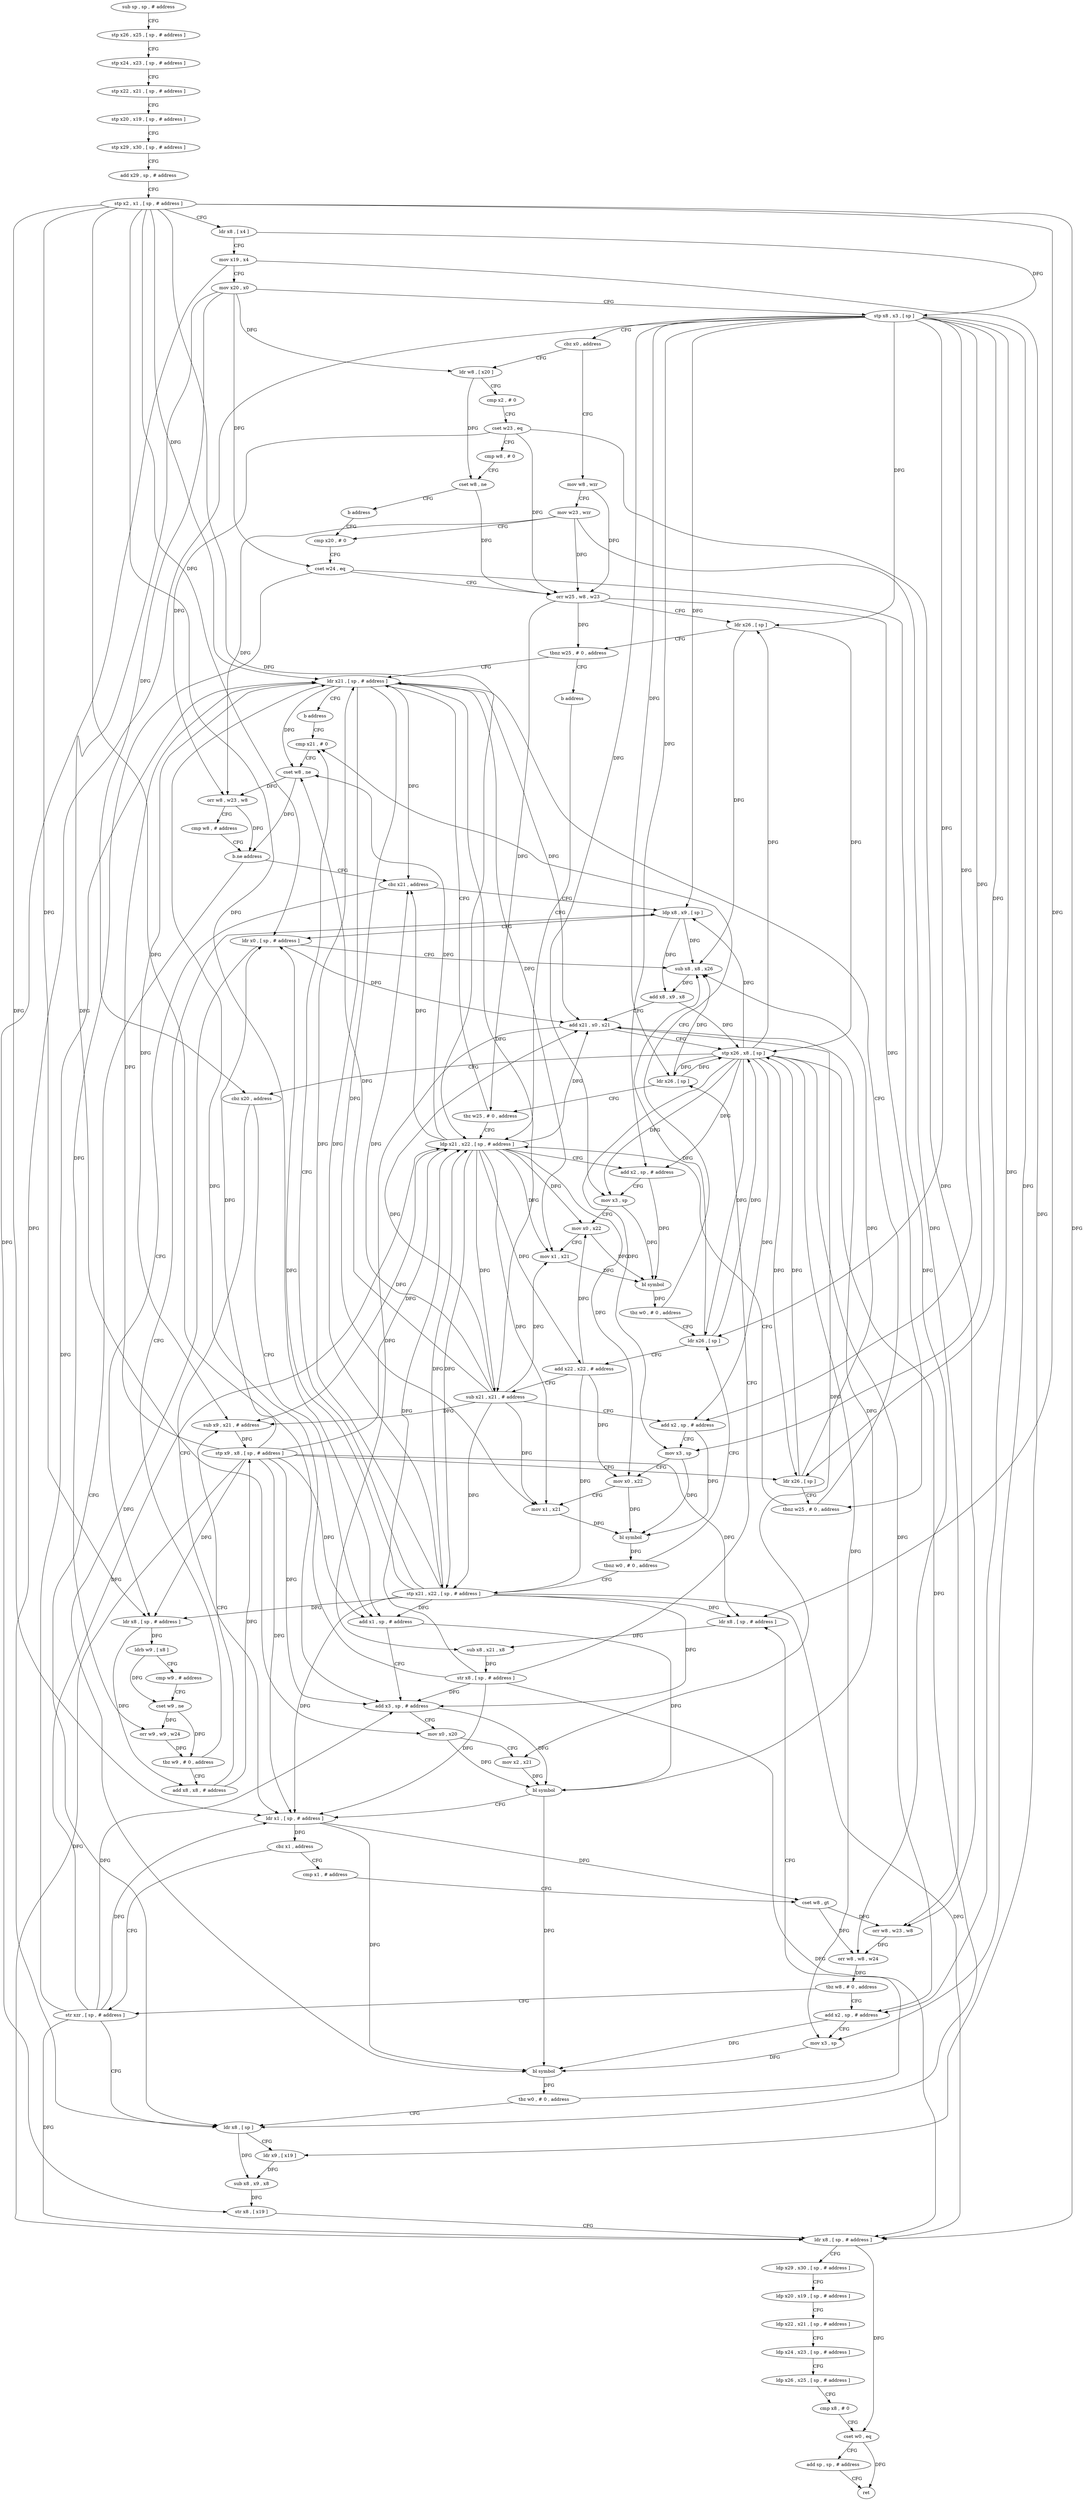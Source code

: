digraph "func" {
"4203788" [label = "sub sp , sp , # address" ]
"4203792" [label = "stp x26 , x25 , [ sp , # address ]" ]
"4203796" [label = "stp x24 , x23 , [ sp , # address ]" ]
"4203800" [label = "stp x22 , x21 , [ sp , # address ]" ]
"4203804" [label = "stp x20 , x19 , [ sp , # address ]" ]
"4203808" [label = "stp x29 , x30 , [ sp , # address ]" ]
"4203812" [label = "add x29 , sp , # address" ]
"4203816" [label = "stp x2 , x1 , [ sp , # address ]" ]
"4203820" [label = "ldr x8 , [ x4 ]" ]
"4203824" [label = "mov x19 , x4" ]
"4203828" [label = "mov x20 , x0" ]
"4203832" [label = "stp x8 , x3 , [ sp ]" ]
"4203836" [label = "cbz x0 , address" ]
"4203864" [label = "mov w8 , wzr" ]
"4203840" [label = "ldr w8 , [ x20 ]" ]
"4203868" [label = "mov w23 , wzr" ]
"4203872" [label = "cmp x20 , # 0" ]
"4203844" [label = "cmp x2 , # 0" ]
"4203848" [label = "cset w23 , eq" ]
"4203852" [label = "cmp w8 , # 0" ]
"4203856" [label = "cset w8 , ne" ]
"4203860" [label = "b address" ]
"4204144" [label = "ldr x21 , [ sp , # address ]" ]
"4204148" [label = "b address" ]
"4203984" [label = "cmp x21 , # 0" ]
"4203892" [label = "b address" ]
"4203916" [label = "ldp x21 , x22 , [ sp , # address ]" ]
"4203876" [label = "cset w24 , eq" ]
"4203880" [label = "orr w25 , w8 , w23" ]
"4203884" [label = "ldr x26 , [ sp ]" ]
"4203888" [label = "tbnz w25 , # 0 , address" ]
"4203988" [label = "cset w8 , ne" ]
"4203992" [label = "orr w8 , w23 , w8" ]
"4203996" [label = "cmp w8 , # address" ]
"4204000" [label = "b.ne address" ]
"4204156" [label = "ldr x8 , [ sp ]" ]
"4204004" [label = "cbz x21 , address" ]
"4203920" [label = "add x2 , sp , # address" ]
"4203924" [label = "mov x3 , sp" ]
"4203928" [label = "mov x0 , x22" ]
"4203932" [label = "mov x1 , x21" ]
"4203936" [label = "bl symbol" ]
"4203940" [label = "tbz w0 , # 0 , address" ]
"4203944" [label = "ldr x26 , [ sp ]" ]
"4204160" [label = "ldr x9 , [ x19 ]" ]
"4204164" [label = "sub x8 , x9 , x8" ]
"4204168" [label = "str x8 , [ x19 ]" ]
"4204172" [label = "ldr x8 , [ sp , # address ]" ]
"4204176" [label = "ldp x29 , x30 , [ sp , # address ]" ]
"4204180" [label = "ldp x20 , x19 , [ sp , # address ]" ]
"4204184" [label = "ldp x22 , x21 , [ sp , # address ]" ]
"4204188" [label = "ldp x24 , x23 , [ sp , # address ]" ]
"4204192" [label = "ldp x26 , x25 , [ sp , # address ]" ]
"4204196" [label = "cmp x8 , # 0" ]
"4204200" [label = "cset w0 , eq" ]
"4204204" [label = "add sp , sp , # address" ]
"4204208" [label = "ret" ]
"4204032" [label = "ldp x8 , x9 , [ sp ]" ]
"4204008" [label = "ldr x8 , [ sp , # address ]" ]
"4203948" [label = "add x22 , x22 , # address" ]
"4203952" [label = "sub x21 , x21 , # address" ]
"4203956" [label = "add x2 , sp , # address" ]
"4203960" [label = "mov x3 , sp" ]
"4203964" [label = "mov x0 , x22" ]
"4203968" [label = "mov x1 , x21" ]
"4203972" [label = "bl symbol" ]
"4203976" [label = "tbnz w0 , # 0 , address" ]
"4203980" [label = "stp x21 , x22 , [ sp , # address ]" ]
"4204036" [label = "ldr x0 , [ sp , # address ]" ]
"4204040" [label = "sub x8 , x8 , x26" ]
"4204044" [label = "add x8 , x9 , x8" ]
"4204048" [label = "add x21 , x0 , x21" ]
"4204052" [label = "stp x26 , x8 , [ sp ]" ]
"4204056" [label = "cbz x20 , address" ]
"4204080" [label = "ldr x1 , [ sp , # address ]" ]
"4204060" [label = "add x1 , sp , # address" ]
"4204012" [label = "ldrb w9 , [ x8 ]" ]
"4204016" [label = "cmp w9 , # address" ]
"4204020" [label = "cset w9 , ne" ]
"4204024" [label = "orr w9 , w9 , w24" ]
"4204028" [label = "tbz w9 , # 0 , address" ]
"4203896" [label = "add x8 , x8 , # address" ]
"4204084" [label = "cbz x1 , address" ]
"4204152" [label = "str xzr , [ sp , # address ]" ]
"4204088" [label = "cmp x1 , # address" ]
"4204064" [label = "add x3 , sp , # address" ]
"4204068" [label = "mov x0 , x20" ]
"4204072" [label = "mov x2 , x21" ]
"4204076" [label = "bl symbol" ]
"4203900" [label = "sub x9 , x21 , # address" ]
"4203904" [label = "stp x9 , x8 , [ sp , # address ]" ]
"4203908" [label = "ldr x26 , [ sp ]" ]
"4203912" [label = "tbnz w25 , # 0 , address" ]
"4204092" [label = "cset w8 , gt" ]
"4204096" [label = "orr w8 , w23 , w8" ]
"4204100" [label = "orr w8 , w8 , w24" ]
"4204104" [label = "tbz w8 , # 0 , address" ]
"4204108" [label = "add x2 , sp , # address" ]
"4204112" [label = "mov x3 , sp" ]
"4204116" [label = "bl symbol" ]
"4204120" [label = "tbz w0 , # 0 , address" ]
"4204124" [label = "ldr x8 , [ sp , # address ]" ]
"4204128" [label = "sub x8 , x21 , x8" ]
"4204132" [label = "str x8 , [ sp , # address ]" ]
"4204136" [label = "ldr x26 , [ sp ]" ]
"4204140" [label = "tbz w25 , # 0 , address" ]
"4203788" -> "4203792" [ label = "CFG" ]
"4203792" -> "4203796" [ label = "CFG" ]
"4203796" -> "4203800" [ label = "CFG" ]
"4203800" -> "4203804" [ label = "CFG" ]
"4203804" -> "4203808" [ label = "CFG" ]
"4203808" -> "4203812" [ label = "CFG" ]
"4203812" -> "4203816" [ label = "CFG" ]
"4203816" -> "4203820" [ label = "CFG" ]
"4203816" -> "4204144" [ label = "DFG" ]
"4203816" -> "4203916" [ label = "DFG" ]
"4203816" -> "4204172" [ label = "DFG" ]
"4203816" -> "4204080" [ label = "DFG" ]
"4203816" -> "4204036" [ label = "DFG" ]
"4203816" -> "4204008" [ label = "DFG" ]
"4203816" -> "4204124" [ label = "DFG" ]
"4203816" -> "4204060" [ label = "DFG" ]
"4203816" -> "4204064" [ label = "DFG" ]
"4203820" -> "4203824" [ label = "CFG" ]
"4203820" -> "4203832" [ label = "DFG" ]
"4203824" -> "4203828" [ label = "CFG" ]
"4203824" -> "4204160" [ label = "DFG" ]
"4203824" -> "4204168" [ label = "DFG" ]
"4203828" -> "4203832" [ label = "CFG" ]
"4203828" -> "4203840" [ label = "DFG" ]
"4203828" -> "4203876" [ label = "DFG" ]
"4203828" -> "4204056" [ label = "DFG" ]
"4203828" -> "4204068" [ label = "DFG" ]
"4203832" -> "4203836" [ label = "CFG" ]
"4203832" -> "4203884" [ label = "DFG" ]
"4203832" -> "4203944" [ label = "DFG" ]
"4203832" -> "4204156" [ label = "DFG" ]
"4203832" -> "4204032" [ label = "DFG" ]
"4203832" -> "4203908" [ label = "DFG" ]
"4203832" -> "4204136" [ label = "DFG" ]
"4203832" -> "4203920" [ label = "DFG" ]
"4203832" -> "4203924" [ label = "DFG" ]
"4203832" -> "4203956" [ label = "DFG" ]
"4203832" -> "4203960" [ label = "DFG" ]
"4203832" -> "4204108" [ label = "DFG" ]
"4203832" -> "4204112" [ label = "DFG" ]
"4203836" -> "4203864" [ label = "CFG" ]
"4203836" -> "4203840" [ label = "CFG" ]
"4203864" -> "4203868" [ label = "CFG" ]
"4203864" -> "4203880" [ label = "DFG" ]
"4203840" -> "4203844" [ label = "CFG" ]
"4203840" -> "4203856" [ label = "DFG" ]
"4203868" -> "4203872" [ label = "CFG" ]
"4203868" -> "4203880" [ label = "DFG" ]
"4203868" -> "4203992" [ label = "DFG" ]
"4203868" -> "4204096" [ label = "DFG" ]
"4203872" -> "4203876" [ label = "CFG" ]
"4203844" -> "4203848" [ label = "CFG" ]
"4203848" -> "4203852" [ label = "CFG" ]
"4203848" -> "4203880" [ label = "DFG" ]
"4203848" -> "4203992" [ label = "DFG" ]
"4203848" -> "4204096" [ label = "DFG" ]
"4203852" -> "4203856" [ label = "CFG" ]
"4203856" -> "4203860" [ label = "CFG" ]
"4203856" -> "4203880" [ label = "DFG" ]
"4203860" -> "4203872" [ label = "CFG" ]
"4204144" -> "4204148" [ label = "CFG" ]
"4204144" -> "4203988" [ label = "DFG" ]
"4204144" -> "4203932" [ label = "DFG" ]
"4204144" -> "4203952" [ label = "DFG" ]
"4204144" -> "4203968" [ label = "DFG" ]
"4204144" -> "4203980" [ label = "DFG" ]
"4204144" -> "4204004" [ label = "DFG" ]
"4204144" -> "4204048" [ label = "DFG" ]
"4204144" -> "4203900" [ label = "DFG" ]
"4204148" -> "4203984" [ label = "CFG" ]
"4203984" -> "4203988" [ label = "CFG" ]
"4203892" -> "4203916" [ label = "CFG" ]
"4203916" -> "4203920" [ label = "CFG" ]
"4203916" -> "4203988" [ label = "DFG" ]
"4203916" -> "4203932" [ label = "DFG" ]
"4203916" -> "4203952" [ label = "DFG" ]
"4203916" -> "4203968" [ label = "DFG" ]
"4203916" -> "4203980" [ label = "DFG" ]
"4203916" -> "4204004" [ label = "DFG" ]
"4203916" -> "4204048" [ label = "DFG" ]
"4203916" -> "4203900" [ label = "DFG" ]
"4203916" -> "4203928" [ label = "DFG" ]
"4203916" -> "4203948" [ label = "DFG" ]
"4203916" -> "4203964" [ label = "DFG" ]
"4203876" -> "4203880" [ label = "CFG" ]
"4203876" -> "4204024" [ label = "DFG" ]
"4203876" -> "4204100" [ label = "DFG" ]
"4203880" -> "4203884" [ label = "CFG" ]
"4203880" -> "4203888" [ label = "DFG" ]
"4203880" -> "4203912" [ label = "DFG" ]
"4203880" -> "4204140" [ label = "DFG" ]
"4203884" -> "4203888" [ label = "CFG" ]
"4203884" -> "4204040" [ label = "DFG" ]
"4203884" -> "4204052" [ label = "DFG" ]
"4203888" -> "4204144" [ label = "CFG" ]
"4203888" -> "4203892" [ label = "CFG" ]
"4203988" -> "4203992" [ label = "DFG" ]
"4203988" -> "4204000" [ label = "DFG" ]
"4203992" -> "4203996" [ label = "CFG" ]
"4203992" -> "4204000" [ label = "DFG" ]
"4203996" -> "4204000" [ label = "CFG" ]
"4204000" -> "4204156" [ label = "CFG" ]
"4204000" -> "4204004" [ label = "CFG" ]
"4204156" -> "4204160" [ label = "CFG" ]
"4204156" -> "4204164" [ label = "DFG" ]
"4204004" -> "4204032" [ label = "CFG" ]
"4204004" -> "4204008" [ label = "CFG" ]
"4203920" -> "4203924" [ label = "CFG" ]
"4203920" -> "4203936" [ label = "DFG" ]
"4203924" -> "4203928" [ label = "CFG" ]
"4203924" -> "4203936" [ label = "DFG" ]
"4203928" -> "4203932" [ label = "CFG" ]
"4203928" -> "4203936" [ label = "DFG" ]
"4203932" -> "4203936" [ label = "DFG" ]
"4203936" -> "4203940" [ label = "DFG" ]
"4203940" -> "4203984" [ label = "CFG" ]
"4203940" -> "4203944" [ label = "CFG" ]
"4203944" -> "4203948" [ label = "CFG" ]
"4203944" -> "4204040" [ label = "DFG" ]
"4203944" -> "4204052" [ label = "DFG" ]
"4204160" -> "4204164" [ label = "DFG" ]
"4204164" -> "4204168" [ label = "DFG" ]
"4204168" -> "4204172" [ label = "CFG" ]
"4204172" -> "4204176" [ label = "CFG" ]
"4204172" -> "4204200" [ label = "DFG" ]
"4204176" -> "4204180" [ label = "CFG" ]
"4204180" -> "4204184" [ label = "CFG" ]
"4204184" -> "4204188" [ label = "CFG" ]
"4204188" -> "4204192" [ label = "CFG" ]
"4204192" -> "4204196" [ label = "CFG" ]
"4204196" -> "4204200" [ label = "CFG" ]
"4204200" -> "4204204" [ label = "CFG" ]
"4204200" -> "4204208" [ label = "DFG" ]
"4204204" -> "4204208" [ label = "CFG" ]
"4204032" -> "4204036" [ label = "CFG" ]
"4204032" -> "4204040" [ label = "DFG" ]
"4204032" -> "4204044" [ label = "DFG" ]
"4204008" -> "4204012" [ label = "DFG" ]
"4204008" -> "4203896" [ label = "DFG" ]
"4203948" -> "4203952" [ label = "CFG" ]
"4203948" -> "4203928" [ label = "DFG" ]
"4203948" -> "4203964" [ label = "DFG" ]
"4203948" -> "4203980" [ label = "DFG" ]
"4203952" -> "4203956" [ label = "CFG" ]
"4203952" -> "4203988" [ label = "DFG" ]
"4203952" -> "4203932" [ label = "DFG" ]
"4203952" -> "4203968" [ label = "DFG" ]
"4203952" -> "4203980" [ label = "DFG" ]
"4203952" -> "4204004" [ label = "DFG" ]
"4203952" -> "4204048" [ label = "DFG" ]
"4203952" -> "4203900" [ label = "DFG" ]
"4203956" -> "4203960" [ label = "CFG" ]
"4203956" -> "4203972" [ label = "DFG" ]
"4203960" -> "4203964" [ label = "CFG" ]
"4203960" -> "4203972" [ label = "DFG" ]
"4203964" -> "4203968" [ label = "CFG" ]
"4203964" -> "4203972" [ label = "DFG" ]
"4203968" -> "4203972" [ label = "DFG" ]
"4203972" -> "4203976" [ label = "DFG" ]
"4203976" -> "4203944" [ label = "CFG" ]
"4203976" -> "4203980" [ label = "CFG" ]
"4203980" -> "4203984" [ label = "CFG" ]
"4203980" -> "4204144" [ label = "DFG" ]
"4203980" -> "4203916" [ label = "DFG" ]
"4203980" -> "4204172" [ label = "DFG" ]
"4203980" -> "4204080" [ label = "DFG" ]
"4203980" -> "4204036" [ label = "DFG" ]
"4203980" -> "4204008" [ label = "DFG" ]
"4203980" -> "4204124" [ label = "DFG" ]
"4203980" -> "4204060" [ label = "DFG" ]
"4203980" -> "4204064" [ label = "DFG" ]
"4204036" -> "4204040" [ label = "CFG" ]
"4204036" -> "4204048" [ label = "DFG" ]
"4204036" -> "4204116" [ label = "DFG" ]
"4204040" -> "4204044" [ label = "DFG" ]
"4204044" -> "4204048" [ label = "CFG" ]
"4204044" -> "4204052" [ label = "DFG" ]
"4204048" -> "4204052" [ label = "CFG" ]
"4204048" -> "4204072" [ label = "DFG" ]
"4204048" -> "4204128" [ label = "DFG" ]
"4204052" -> "4204056" [ label = "CFG" ]
"4204052" -> "4203884" [ label = "DFG" ]
"4204052" -> "4203920" [ label = "DFG" ]
"4204052" -> "4203924" [ label = "DFG" ]
"4204052" -> "4203944" [ label = "DFG" ]
"4204052" -> "4203956" [ label = "DFG" ]
"4204052" -> "4203960" [ label = "DFG" ]
"4204052" -> "4204156" [ label = "DFG" ]
"4204052" -> "4204032" [ label = "DFG" ]
"4204052" -> "4203908" [ label = "DFG" ]
"4204052" -> "4204136" [ label = "DFG" ]
"4204052" -> "4204108" [ label = "DFG" ]
"4204052" -> "4204112" [ label = "DFG" ]
"4204056" -> "4204080" [ label = "CFG" ]
"4204056" -> "4204060" [ label = "CFG" ]
"4204080" -> "4204084" [ label = "DFG" ]
"4204080" -> "4204092" [ label = "DFG" ]
"4204080" -> "4204116" [ label = "DFG" ]
"4204060" -> "4204064" [ label = "CFG" ]
"4204060" -> "4204076" [ label = "DFG" ]
"4204012" -> "4204016" [ label = "CFG" ]
"4204012" -> "4204020" [ label = "DFG" ]
"4204016" -> "4204020" [ label = "CFG" ]
"4204020" -> "4204024" [ label = "DFG" ]
"4204020" -> "4204028" [ label = "DFG" ]
"4204024" -> "4204028" [ label = "DFG" ]
"4204028" -> "4203896" [ label = "CFG" ]
"4204028" -> "4204032" [ label = "CFG" ]
"4203896" -> "4203900" [ label = "CFG" ]
"4203896" -> "4203904" [ label = "DFG" ]
"4204084" -> "4204152" [ label = "CFG" ]
"4204084" -> "4204088" [ label = "CFG" ]
"4204152" -> "4204156" [ label = "CFG" ]
"4204152" -> "4204144" [ label = "DFG" ]
"4204152" -> "4203916" [ label = "DFG" ]
"4204152" -> "4204172" [ label = "DFG" ]
"4204152" -> "4204080" [ label = "DFG" ]
"4204152" -> "4204064" [ label = "DFG" ]
"4204088" -> "4204092" [ label = "CFG" ]
"4204064" -> "4204068" [ label = "CFG" ]
"4204064" -> "4204076" [ label = "DFG" ]
"4204068" -> "4204072" [ label = "CFG" ]
"4204068" -> "4204076" [ label = "DFG" ]
"4204072" -> "4204076" [ label = "DFG" ]
"4204076" -> "4204080" [ label = "CFG" ]
"4204076" -> "4204048" [ label = "DFG" ]
"4204076" -> "4204116" [ label = "DFG" ]
"4203900" -> "4203904" [ label = "DFG" ]
"4203904" -> "4203908" [ label = "CFG" ]
"4203904" -> "4204144" [ label = "DFG" ]
"4203904" -> "4203916" [ label = "DFG" ]
"4203904" -> "4204172" [ label = "DFG" ]
"4203904" -> "4204036" [ label = "DFG" ]
"4203904" -> "4204008" [ label = "DFG" ]
"4203904" -> "4204080" [ label = "DFG" ]
"4203904" -> "4204060" [ label = "DFG" ]
"4203904" -> "4204064" [ label = "DFG" ]
"4203904" -> "4204124" [ label = "DFG" ]
"4203908" -> "4203912" [ label = "CFG" ]
"4203908" -> "4204040" [ label = "DFG" ]
"4203908" -> "4204052" [ label = "DFG" ]
"4203912" -> "4204144" [ label = "CFG" ]
"4203912" -> "4203916" [ label = "CFG" ]
"4204092" -> "4204096" [ label = "DFG" ]
"4204092" -> "4204100" [ label = "DFG" ]
"4204096" -> "4204100" [ label = "DFG" ]
"4204100" -> "4204104" [ label = "DFG" ]
"4204104" -> "4204152" [ label = "CFG" ]
"4204104" -> "4204108" [ label = "CFG" ]
"4204108" -> "4204112" [ label = "CFG" ]
"4204108" -> "4204116" [ label = "DFG" ]
"4204112" -> "4204116" [ label = "DFG" ]
"4204116" -> "4204120" [ label = "DFG" ]
"4204120" -> "4204156" [ label = "CFG" ]
"4204120" -> "4204124" [ label = "CFG" ]
"4204124" -> "4204128" [ label = "DFG" ]
"4204128" -> "4204132" [ label = "DFG" ]
"4204132" -> "4204136" [ label = "CFG" ]
"4204132" -> "4204144" [ label = "DFG" ]
"4204132" -> "4203916" [ label = "DFG" ]
"4204132" -> "4204172" [ label = "DFG" ]
"4204132" -> "4204080" [ label = "DFG" ]
"4204132" -> "4204064" [ label = "DFG" ]
"4204136" -> "4204140" [ label = "CFG" ]
"4204136" -> "4204040" [ label = "DFG" ]
"4204136" -> "4204052" [ label = "DFG" ]
"4204140" -> "4203916" [ label = "CFG" ]
"4204140" -> "4204144" [ label = "CFG" ]
}
